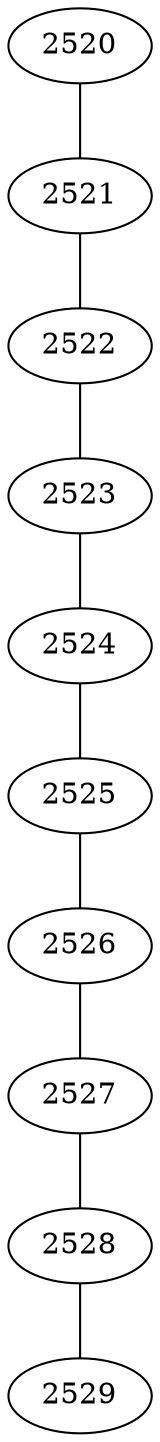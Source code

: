 graph {
    2520 []
    2521 []
    2522 []
    2523 []
    2524 []
    2525 []
    2526 []
    2527 []
    2528 []
    2529 []
    2520 -- 2521
    2521 -- 2522
    2522 -- 2523
    2523 -- 2524
    2524 -- 2525
    2525 -- 2526
    2526 -- 2527
    2527 -- 2528
    2528 -- 2529
}

